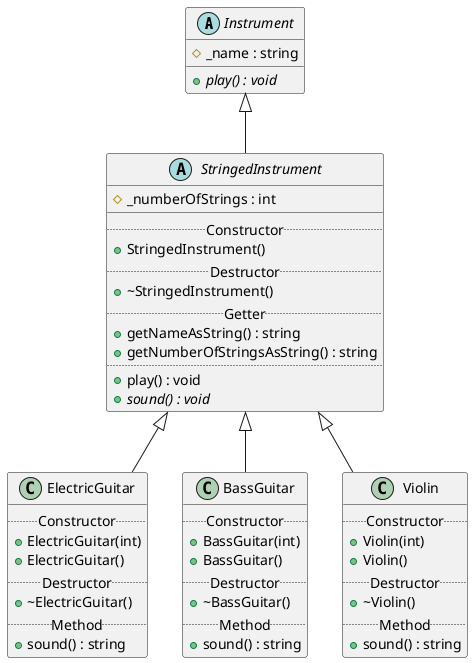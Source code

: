 @startuml

abstract class Instrument {
    {field} # _name : string
    __
    {abstract} + play() : void
}

abstract class StringedInstrument {
    {field} # _numberOfStrings : int
    __
    .. Constructor ..
        {method} + StringedInstrument()
    .. Destructor ..
        {method} + ~StringedInstrument()
    .. Getter ..
        {method} + getNameAsString() : string
        {method} + getNumberOfStringsAsString() : string
    ..
    {method} + play() : void
    {abstract} + sound() : void
}

class ElectricGuitar {
    .. Constructor ..
        {method} + ElectricGuitar(int)
        {method} + ElectricGuitar()
    .. Destructor ..
        {method} + ~ElectricGuitar()
    ..Method ..
        {method} + sound() : string
}

class BassGuitar {
    .. Constructor ..
        {method} + BassGuitar(int)
        {method} + BassGuitar()
    .. Destructor ..
        {method} + ~BassGuitar()
    ..Method ..
        {method} + sound() : string
}

class Violin {
    .. Constructor ..
        {method} + Violin(int)
        {method} + Violin()
    .. Destructor ..
        {method} + ~Violin()
    ..Method ..
        {method} + sound() : string
}

Instrument <|-- StringedInstrument
StringedInstrument <|-- ElectricGuitar
StringedInstrument <|-- BassGuitar
StringedInstrument <|-- Violin

@enduml